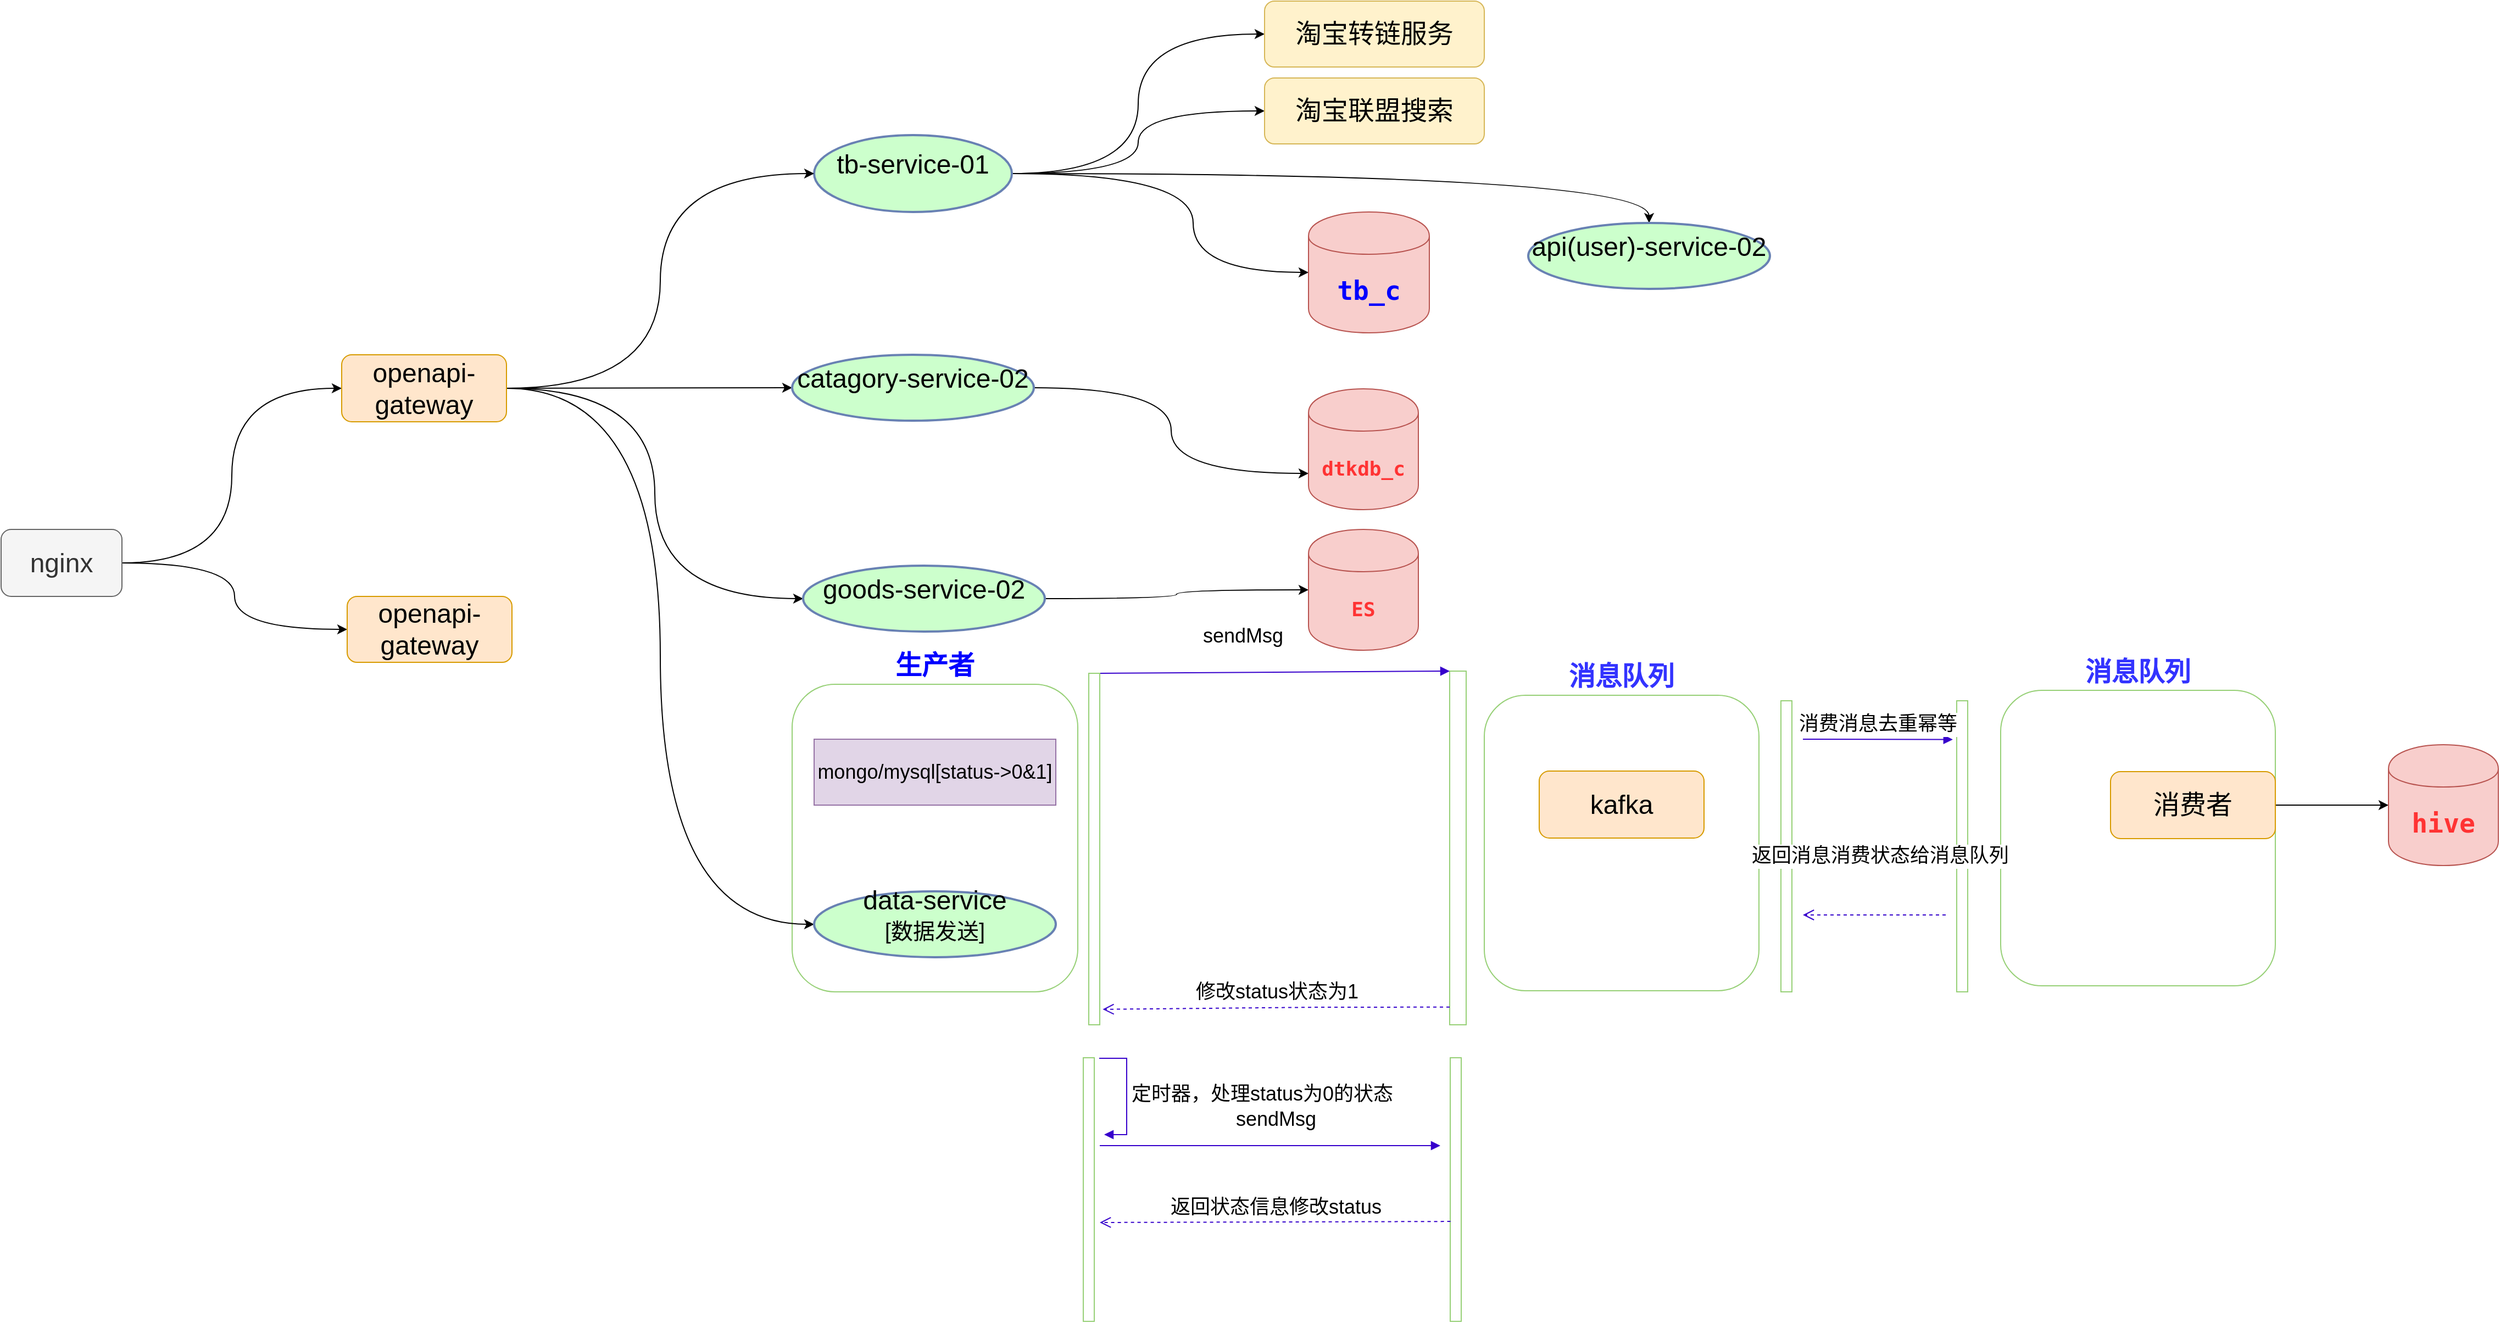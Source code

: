 <mxfile version="10.6.1" type="github"><diagram name="Page-1" id="80d4a630-b321-0f5e-ff81-c5a36ef4752d"><mxGraphModel dx="3043" dy="1186" grid="1" gridSize="10" guides="1" tooltips="1" connect="1" arrows="1" fold="1" page="0" pageScale="1" pageWidth="1100" pageHeight="850" background="#ffffff" math="0" shadow="0"><root><mxCell id="0"/><mxCell id="1" parent="0"/><mxCell id="1MvGkgs8kc9f2CIBTxwt-19" value="&lt;b&gt;&lt;font style=&quot;font-size: 24px&quot; color=&quot;#3333ff&quot;&gt;消息队列&lt;/font&gt;&lt;/b&gt;" style="rounded=1;whiteSpace=wrap;html=1;strokeColor=#97D077;labelPosition=center;verticalLabelPosition=top;align=center;verticalAlign=bottom;" vertex="1" parent="1"><mxGeometry x="340" y="465.5" width="250" height="269" as="geometry"/></mxCell><mxCell id="1MvGkgs8kc9f2CIBTxwt-18" value="&lt;b&gt;&lt;font style=&quot;font-size: 24px&quot; color=&quot;#3333ff&quot;&gt;消息队列&lt;/font&gt;&lt;/b&gt;" style="rounded=1;whiteSpace=wrap;html=1;strokeColor=#97D077;labelPosition=center;verticalLabelPosition=top;align=center;verticalAlign=bottom;" vertex="1" parent="1"><mxGeometry x="-130" y="470" width="250" height="269" as="geometry"/></mxCell><mxCell id="1MvGkgs8kc9f2CIBTxwt-1" value="&lt;div style=&quot;text-align: left&quot;&gt;&lt;b style=&quot;font-size: 24px ; color: rgb(0 , 0 , 255)&quot;&gt;&lt;font face=&quot;Verdana&quot;&gt;生产者&lt;/font&gt;&lt;/b&gt;&lt;/div&gt;" style="rounded=1;whiteSpace=wrap;html=1;strokeColor=#97D077;labelPosition=center;verticalLabelPosition=top;align=center;verticalAlign=bottom;" vertex="1" parent="1"><mxGeometry x="-760" y="460" width="260" height="280" as="geometry"/></mxCell><mxCell id="DHGjigpl-4iPCOjcgtkD-21" value="" style="edgeStyle=orthogonalEdgeStyle;rounded=0;orthogonalLoop=1;jettySize=auto;html=1;curved=1;" parent="1" source="DHGjigpl-4iPCOjcgtkD-2" target="DHGjigpl-4iPCOjcgtkD-19" edge="1"><mxGeometry relative="1" as="geometry"><mxPoint x="-440" y="-5" as="targetPoint"/><Array as="points"><mxPoint x="-395" y="-5"/><mxPoint x="-395" y="85"/></Array></mxGeometry></mxCell><mxCell id="DHGjigpl-4iPCOjcgtkD-23" style="edgeStyle=orthogonalEdgeStyle;rounded=0;orthogonalLoop=1;jettySize=auto;html=1;entryX=0;entryY=0.5;entryDx=0;entryDy=0;curved=1;" parent="1" source="DHGjigpl-4iPCOjcgtkD-2" target="DHGjigpl-4iPCOjcgtkD-16" edge="1"><mxGeometry relative="1" as="geometry"/></mxCell><mxCell id="DHGjigpl-4iPCOjcgtkD-25" style="edgeStyle=orthogonalEdgeStyle;rounded=0;orthogonalLoop=1;jettySize=auto;html=1;entryX=0;entryY=0.5;entryDx=0;entryDy=0;curved=1;" parent="1" source="DHGjigpl-4iPCOjcgtkD-2" target="DHGjigpl-4iPCOjcgtkD-17" edge="1"><mxGeometry relative="1" as="geometry"/></mxCell><mxCell id="DHGjigpl-4iPCOjcgtkD-27" style="edgeStyle=orthogonalEdgeStyle;curved=1;rounded=0;orthogonalLoop=1;jettySize=auto;html=1;" parent="1" source="DHGjigpl-4iPCOjcgtkD-2" target="DHGjigpl-4iPCOjcgtkD-13" edge="1"><mxGeometry relative="1" as="geometry"/></mxCell><mxCell id="DHGjigpl-4iPCOjcgtkD-2" value="&lt;font style=&quot;font-size: 24px&quot;&gt;tb-service-01&lt;br&gt;&lt;/font&gt;" style="ellipse;whiteSpace=wrap;html=1;rounded=1;shadow=0;comic=0;labelBackgroundColor=none;strokeColor=#6881B3;strokeWidth=2;fillColor=#CCFFCC;fontFamily=Helvetica;fontSize=22;fontColor=#000000;verticalAlign=middle;gradientColor=none;gradientDirection=north;spacingBottom=17;" parent="1" vertex="1"><mxGeometry x="-740" y="-40" width="180" height="70" as="geometry"/></mxCell><mxCell id="DHGjigpl-4iPCOjcgtkD-47" style="edgeStyle=orthogonalEdgeStyle;curved=1;rounded=0;orthogonalLoop=1;jettySize=auto;html=1;entryX=0;entryY=0.5;entryDx=0;entryDy=0;" parent="1" source="DHGjigpl-4iPCOjcgtkD-3" target="DHGjigpl-4iPCOjcgtkD-4" edge="1"><mxGeometry relative="1" as="geometry"/></mxCell><mxCell id="DHGjigpl-4iPCOjcgtkD-48" style="edgeStyle=orthogonalEdgeStyle;curved=1;rounded=0;orthogonalLoop=1;jettySize=auto;html=1;entryX=0;entryY=0.5;entryDx=0;entryDy=0;" parent="1" source="DHGjigpl-4iPCOjcgtkD-3" target="DHGjigpl-4iPCOjcgtkD-5" edge="1"><mxGeometry relative="1" as="geometry"/></mxCell><mxCell id="DHGjigpl-4iPCOjcgtkD-3" value="&lt;font style=&quot;font-size: 24px&quot;&gt;nginx&lt;/font&gt;" style="rounded=1;whiteSpace=wrap;html=1;fillColor=#f5f5f5;strokeColor=#666666;fontColor=#333333;" parent="1" vertex="1"><mxGeometry x="-1480" y="319" width="110" height="61" as="geometry"/></mxCell><mxCell id="DHGjigpl-4iPCOjcgtkD-33" style="edgeStyle=orthogonalEdgeStyle;curved=1;rounded=0;orthogonalLoop=1;jettySize=auto;html=1;entryX=0;entryY=0.5;entryDx=0;entryDy=0;" parent="1" source="DHGjigpl-4iPCOjcgtkD-4" target="DHGjigpl-4iPCOjcgtkD-32" edge="1"><mxGeometry relative="1" as="geometry"/></mxCell><mxCell id="DHGjigpl-4iPCOjcgtkD-34" style="edgeStyle=orthogonalEdgeStyle;curved=1;rounded=0;orthogonalLoop=1;jettySize=auto;html=1;entryX=0;entryY=0.5;entryDx=0;entryDy=0;" parent="1" source="DHGjigpl-4iPCOjcgtkD-4" target="DHGjigpl-4iPCOjcgtkD-12" edge="1"><mxGeometry relative="1" as="geometry"/></mxCell><mxCell id="DHGjigpl-4iPCOjcgtkD-35" style="edgeStyle=orthogonalEdgeStyle;curved=1;rounded=0;orthogonalLoop=1;jettySize=auto;html=1;entryX=0;entryY=0.5;entryDx=0;entryDy=0;" parent="1" source="DHGjigpl-4iPCOjcgtkD-4" target="DHGjigpl-4iPCOjcgtkD-9" edge="1"><mxGeometry relative="1" as="geometry"/></mxCell><mxCell id="DHGjigpl-4iPCOjcgtkD-36" style="edgeStyle=orthogonalEdgeStyle;curved=1;rounded=0;orthogonalLoop=1;jettySize=auto;html=1;entryX=0;entryY=0.5;entryDx=0;entryDy=0;" parent="1" source="DHGjigpl-4iPCOjcgtkD-4" target="DHGjigpl-4iPCOjcgtkD-2" edge="1"><mxGeometry relative="1" as="geometry"/></mxCell><mxCell id="DHGjigpl-4iPCOjcgtkD-4" value="&lt;span style=&quot;font-size: 24px&quot;&gt;openapi-gateway&lt;/span&gt;" style="rounded=1;whiteSpace=wrap;html=1;fillColor=#ffe6cc;strokeColor=#d79b00;" parent="1" vertex="1"><mxGeometry x="-1170" y="160" width="150" height="61" as="geometry"/></mxCell><mxCell id="DHGjigpl-4iPCOjcgtkD-5" value="&lt;span style=&quot;font-size: 24px&quot;&gt;openapi-gateway&lt;/span&gt;" style="rounded=1;whiteSpace=wrap;html=1;fillColor=#ffe6cc;strokeColor=#d79b00;" parent="1" vertex="1"><mxGeometry x="-1165" y="380" width="150" height="60" as="geometry"/></mxCell><mxCell id="DHGjigpl-4iPCOjcgtkD-29" style="edgeStyle=orthogonalEdgeStyle;curved=1;rounded=0;orthogonalLoop=1;jettySize=auto;html=1;entryX=0;entryY=0.7;entryDx=0;entryDy=0;" parent="1" source="DHGjigpl-4iPCOjcgtkD-9" target="DHGjigpl-4iPCOjcgtkD-28" edge="1"><mxGeometry relative="1" as="geometry"/></mxCell><mxCell id="DHGjigpl-4iPCOjcgtkD-9" value="&lt;font style=&quot;font-size: 24px&quot;&gt;catagory-service-02&lt;br&gt;&lt;/font&gt;" style="ellipse;whiteSpace=wrap;html=1;rounded=1;shadow=0;comic=0;labelBackgroundColor=none;strokeColor=#6881B3;strokeWidth=2;fillColor=#CCFFCC;fontFamily=Helvetica;fontSize=22;fontColor=#000000;verticalAlign=middle;gradientColor=none;gradientDirection=north;spacingBottom=17;" parent="1" vertex="1"><mxGeometry x="-760" y="160" width="220" height="60" as="geometry"/></mxCell><mxCell id="DHGjigpl-4iPCOjcgtkD-31" style="edgeStyle=orthogonalEdgeStyle;curved=1;rounded=0;orthogonalLoop=1;jettySize=auto;html=1;entryX=0;entryY=0.5;entryDx=0;entryDy=0;" parent="1" source="DHGjigpl-4iPCOjcgtkD-12" target="DHGjigpl-4iPCOjcgtkD-30" edge="1"><mxGeometry relative="1" as="geometry"/></mxCell><mxCell id="DHGjigpl-4iPCOjcgtkD-12" value="&lt;font style=&quot;font-size: 24px&quot;&gt;goods-service-02&lt;br&gt;&lt;/font&gt;" style="ellipse;whiteSpace=wrap;html=1;rounded=1;shadow=0;comic=0;labelBackgroundColor=none;strokeColor=#6881B3;strokeWidth=2;fillColor=#CCFFCC;fontFamily=Helvetica;fontSize=22;fontColor=#000000;verticalAlign=middle;gradientColor=none;gradientDirection=north;spacingBottom=17;" parent="1" vertex="1"><mxGeometry x="-750" y="352" width="220" height="60" as="geometry"/></mxCell><mxCell id="DHGjigpl-4iPCOjcgtkD-13" value="&lt;font style=&quot;font-size: 24px&quot;&gt;api(user)-service-02&lt;br&gt;&lt;/font&gt;" style="ellipse;whiteSpace=wrap;html=1;rounded=1;shadow=0;comic=0;labelBackgroundColor=none;strokeColor=#6881B3;strokeWidth=2;fillColor=#CCFFCC;fontFamily=Helvetica;fontSize=22;fontColor=#000000;verticalAlign=middle;gradientColor=none;gradientDirection=north;spacingBottom=17;" parent="1" vertex="1"><mxGeometry x="-90" y="40" width="220" height="60" as="geometry"/></mxCell><mxCell id="DHGjigpl-4iPCOjcgtkD-16" value="&lt;font style=&quot;font-size: 24px&quot;&gt;淘宝转链服务&lt;/font&gt;" style="rounded=1;whiteSpace=wrap;html=1;fillColor=#fff2cc;strokeColor=#d6b656;" parent="1" vertex="1"><mxGeometry x="-330" y="-162" width="200" height="60" as="geometry"/></mxCell><mxCell id="DHGjigpl-4iPCOjcgtkD-17" value="&lt;font style=&quot;font-size: 24px&quot;&gt;淘宝联盟搜索&lt;/font&gt;" style="rounded=1;whiteSpace=wrap;html=1;fillColor=#fff2cc;strokeColor=#d6b656;" parent="1" vertex="1"><mxGeometry x="-330" y="-92" width="200" height="60" as="geometry"/></mxCell><mxCell id="DHGjigpl-4iPCOjcgtkD-19" value="&lt;pre&gt;&lt;b&gt;&lt;font color=&quot;#0000ff&quot; style=&quot;font-size: 24px&quot;&gt;tb_c&lt;/font&gt;&lt;/b&gt;&lt;/pre&gt;" style="shape=cylinder;whiteSpace=wrap;html=1;boundedLbl=1;backgroundOutline=1;fillColor=#f8cecc;strokeColor=#b85450;" parent="1" vertex="1"><mxGeometry x="-290" y="30" width="110" height="110" as="geometry"/></mxCell><mxCell id="DHGjigpl-4iPCOjcgtkD-28" value="&lt;pre&gt;&lt;pre&gt;&lt;font color=&quot;#ff3333&quot; size=&quot;1&quot;&gt;&lt;b style=&quot;font-size: 18px&quot;&gt;dtkdb_c&lt;/b&gt;&lt;/font&gt;&lt;/pre&gt;&lt;/pre&gt;" style="shape=cylinder;whiteSpace=wrap;html=1;boundedLbl=1;backgroundOutline=1;fillColor=#f8cecc;strokeColor=#b85450;" parent="1" vertex="1"><mxGeometry x="-290" y="191" width="100" height="110" as="geometry"/></mxCell><mxCell id="DHGjigpl-4iPCOjcgtkD-30" value="&lt;pre&gt;&lt;pre&gt;&lt;font color=&quot;#ff3333&quot; size=&quot;1&quot;&gt;&lt;b style=&quot;font-size: 18px&quot;&gt;ES&lt;/b&gt;&lt;/font&gt;&lt;/pre&gt;&lt;/pre&gt;" style="shape=cylinder;whiteSpace=wrap;html=1;boundedLbl=1;backgroundOutline=1;fillColor=#f8cecc;strokeColor=#b85450;" parent="1" vertex="1"><mxGeometry x="-290" y="319" width="100" height="110" as="geometry"/></mxCell><mxCell id="DHGjigpl-4iPCOjcgtkD-32" value="&lt;font&gt;&lt;span style=&quot;font-size: 24px&quot;&gt;data-service&lt;/span&gt;&lt;br&gt;&lt;font style=&quot;font-size: 20px&quot;&gt;[数据发送]&lt;/font&gt;&lt;br&gt;&lt;/font&gt;" style="ellipse;whiteSpace=wrap;html=1;rounded=1;shadow=0;comic=0;labelBackgroundColor=none;strokeColor=#6881B3;strokeWidth=2;fillColor=#CCFFCC;fontFamily=Helvetica;fontSize=22;fontColor=#000000;verticalAlign=middle;gradientColor=none;gradientDirection=north;spacingBottom=17;" parent="1" vertex="1"><mxGeometry x="-740" y="648.5" width="220" height="60" as="geometry"/></mxCell><mxCell id="DHGjigpl-4iPCOjcgtkD-37" value="&lt;span style=&quot;font-size: 24px&quot;&gt;kafka&lt;/span&gt;" style="rounded=1;whiteSpace=wrap;html=1;fillColor=#ffe6cc;strokeColor=#d79b00;" parent="1" vertex="1"><mxGeometry x="-80" y="539" width="150" height="61" as="geometry"/></mxCell><mxCell id="DHGjigpl-4iPCOjcgtkD-44" value="" style="edgeStyle=orthogonalEdgeStyle;curved=1;rounded=0;orthogonalLoop=1;jettySize=auto;html=1;" parent="1" source="DHGjigpl-4iPCOjcgtkD-40" target="DHGjigpl-4iPCOjcgtkD-42" edge="1"><mxGeometry relative="1" as="geometry"><mxPoint x="670" y="570" as="targetPoint"/></mxGeometry></mxCell><mxCell id="DHGjigpl-4iPCOjcgtkD-40" value="&lt;span style=&quot;font-size: 24px&quot;&gt;消费者&lt;/span&gt;" style="rounded=1;whiteSpace=wrap;html=1;fillColor=#ffe6cc;strokeColor=#d79b00;" parent="1" vertex="1"><mxGeometry x="440" y="539.5" width="150" height="61" as="geometry"/></mxCell><mxCell id="DHGjigpl-4iPCOjcgtkD-42" value="&lt;pre&gt;&lt;pre&gt;&lt;font color=&quot;#ff3333&quot; size=&quot;1&quot;&gt;&lt;b style=&quot;font-size: 24px&quot;&gt;hive&lt;/b&gt;&lt;/font&gt;&lt;/pre&gt;&lt;/pre&gt;" style="shape=cylinder;whiteSpace=wrap;html=1;boundedLbl=1;backgroundOutline=1;fillColor=#f8cecc;strokeColor=#b85450;" parent="1" vertex="1"><mxGeometry x="693" y="515" width="100" height="110" as="geometry"/></mxCell><mxCell id="DHGjigpl-4iPCOjcgtkD-46" value="&lt;font style=&quot;font-size: 18px&quot;&gt;mongo/mysql[status-&amp;gt;0&amp;amp;1]&lt;br&gt;&lt;/font&gt;" style="rounded=0;whiteSpace=wrap;html=1;fillColor=#e1d5e7;strokeColor=#9673a6;" parent="1" vertex="1"><mxGeometry x="-740" y="510" width="220" height="60" as="geometry"/></mxCell><mxCell id="1MvGkgs8kc9f2CIBTxwt-4" value="" style="html=1;points=[];perimeter=orthogonalPerimeter;strokeColor=#97D077;" vertex="1" parent="1"><mxGeometry x="-161.5" y="448" width="15" height="322" as="geometry"/></mxCell><mxCell id="1MvGkgs8kc9f2CIBTxwt-5" value="&lt;font style=&quot;font-size: 18px&quot;&gt;sendMsg&lt;/font&gt;" style="html=1;verticalAlign=bottom;endArrow=block;entryX=0;entryY=0;fillColor=#6a00ff;strokeColor=#3700CC;" edge="1" target="1MvGkgs8kc9f2CIBTxwt-4" parent="1" source="1MvGkgs8kc9f2CIBTxwt-8"><mxGeometry x="-0.183" y="19" relative="1" as="geometry"><mxPoint x="-333.5" y="448" as="sourcePoint"/><mxPoint as="offset"/></mxGeometry></mxCell><mxCell id="1MvGkgs8kc9f2CIBTxwt-6" value="&lt;font style=&quot;font-size: 18px&quot;&gt;修改status状态为1&lt;/font&gt;" style="html=1;verticalAlign=bottom;endArrow=open;dashed=1;endSize=8;exitX=0;exitY=0.95;entryX=1.271;entryY=0.956;entryDx=0;entryDy=0;entryPerimeter=0;fillColor=#6a00ff;strokeColor=#3700CC;" edge="1" source="1MvGkgs8kc9f2CIBTxwt-4" parent="1" target="1MvGkgs8kc9f2CIBTxwt-8"><mxGeometry relative="1" as="geometry"><mxPoint x="-470" y="760" as="targetPoint"/><Array as="points"><mxPoint x="-280" y="754"/></Array></mxGeometry></mxCell><mxCell id="1MvGkgs8kc9f2CIBTxwt-8" value="" style="html=1;points=[];perimeter=orthogonalPerimeter;strokeColor=#97D077;" vertex="1" parent="1"><mxGeometry x="-490" y="450" width="10" height="320" as="geometry"/></mxCell><mxCell id="1MvGkgs8kc9f2CIBTxwt-9" value="" style="html=1;points=[];perimeter=orthogonalPerimeter;strokeColor=#97D077;" vertex="1" parent="1"><mxGeometry x="-495" y="800" width="10" height="240" as="geometry"/></mxCell><mxCell id="1MvGkgs8kc9f2CIBTxwt-13" value="&lt;font style=&quot;font-size: 18px&quot;&gt;定时器，处理status为0的状态&lt;/font&gt;" style="edgeStyle=orthogonalEdgeStyle;html=1;align=left;spacingLeft=2;endArrow=block;rounded=0;fillColor=#6a00ff;strokeColor=#3700CC;" edge="1" parent="1"><mxGeometry relative="1" as="geometry"><mxPoint x="-480.5" y="800.5" as="sourcePoint"/><Array as="points"><mxPoint x="-455.5" y="800.5"/></Array><mxPoint x="-476" y="870" as="targetPoint"/></mxGeometry></mxCell><mxCell id="1MvGkgs8kc9f2CIBTxwt-14" value="" style="html=1;points=[];perimeter=orthogonalPerimeter;strokeColor=#97D077;" vertex="1" parent="1"><mxGeometry x="-161" y="800" width="10" height="240" as="geometry"/></mxCell><mxCell id="1MvGkgs8kc9f2CIBTxwt-15" value="&lt;font style=&quot;font-size: 18px&quot;&gt;sendMsg&lt;/font&gt;" style="html=1;verticalAlign=bottom;endArrow=block;fillColor=#6a00ff;strokeColor=#3700CC;" edge="1" parent="1"><mxGeometry x="0.032" y="10" width="80" relative="1" as="geometry"><mxPoint x="-480" y="880" as="sourcePoint"/><mxPoint x="-170" y="880" as="targetPoint"/><mxPoint as="offset"/></mxGeometry></mxCell><mxCell id="1MvGkgs8kc9f2CIBTxwt-17" value="&lt;font style=&quot;font-size: 18px&quot;&gt;返回状态信息修改status&lt;/font&gt;" style="html=1;verticalAlign=bottom;endArrow=open;dashed=1;endSize=8;exitX=0.029;exitY=0.621;exitDx=0;exitDy=0;exitPerimeter=0;fillColor=#6a00ff;strokeColor=#3700CC;" edge="1" parent="1" source="1MvGkgs8kc9f2CIBTxwt-14"><mxGeometry relative="1" as="geometry"><mxPoint x="-400" y="950" as="sourcePoint"/><mxPoint x="-480" y="950" as="targetPoint"/></mxGeometry></mxCell><mxCell id="1MvGkgs8kc9f2CIBTxwt-20" value="" style="html=1;points=[];perimeter=orthogonalPerimeter;strokeColor=#97D077;" vertex="1" parent="1"><mxGeometry x="140" y="475" width="10" height="265" as="geometry"/></mxCell><mxCell id="1MvGkgs8kc9f2CIBTxwt-21" value="" style="html=1;points=[];perimeter=orthogonalPerimeter;strokeColor=#97D077;" vertex="1" parent="1"><mxGeometry x="300" y="475" width="10" height="265" as="geometry"/></mxCell><mxCell id="1MvGkgs8kc9f2CIBTxwt-22" value="&lt;font style=&quot;font-size: 18px&quot;&gt;消费消息去重幂等&lt;/font&gt;" style="html=1;verticalAlign=bottom;endArrow=block;entryX=-0.357;entryY=0.133;entryDx=0;entryDy=0;entryPerimeter=0;fillColor=#6a00ff;strokeColor=#3700CC;" edge="1" parent="1" target="1MvGkgs8kc9f2CIBTxwt-21"><mxGeometry width="80" relative="1" as="geometry"><mxPoint x="160" y="510" as="sourcePoint"/><mxPoint x="240" y="510" as="targetPoint"/></mxGeometry></mxCell><mxCell id="1MvGkgs8kc9f2CIBTxwt-23" value="&lt;font style=&quot;font-size: 18px&quot;&gt;返回消息消费状态给消息队列&lt;/font&gt;" style="html=1;verticalAlign=bottom;endArrow=open;dashed=1;endSize=8;fillColor=#6a00ff;strokeColor=#3700CC;" edge="1" parent="1"><mxGeometry x="-0.077" y="-40" relative="1" as="geometry"><mxPoint x="290" y="670" as="sourcePoint"/><mxPoint x="160" y="670" as="targetPoint"/><mxPoint as="offset"/></mxGeometry></mxCell></root></mxGraphModel></diagram></mxfile>